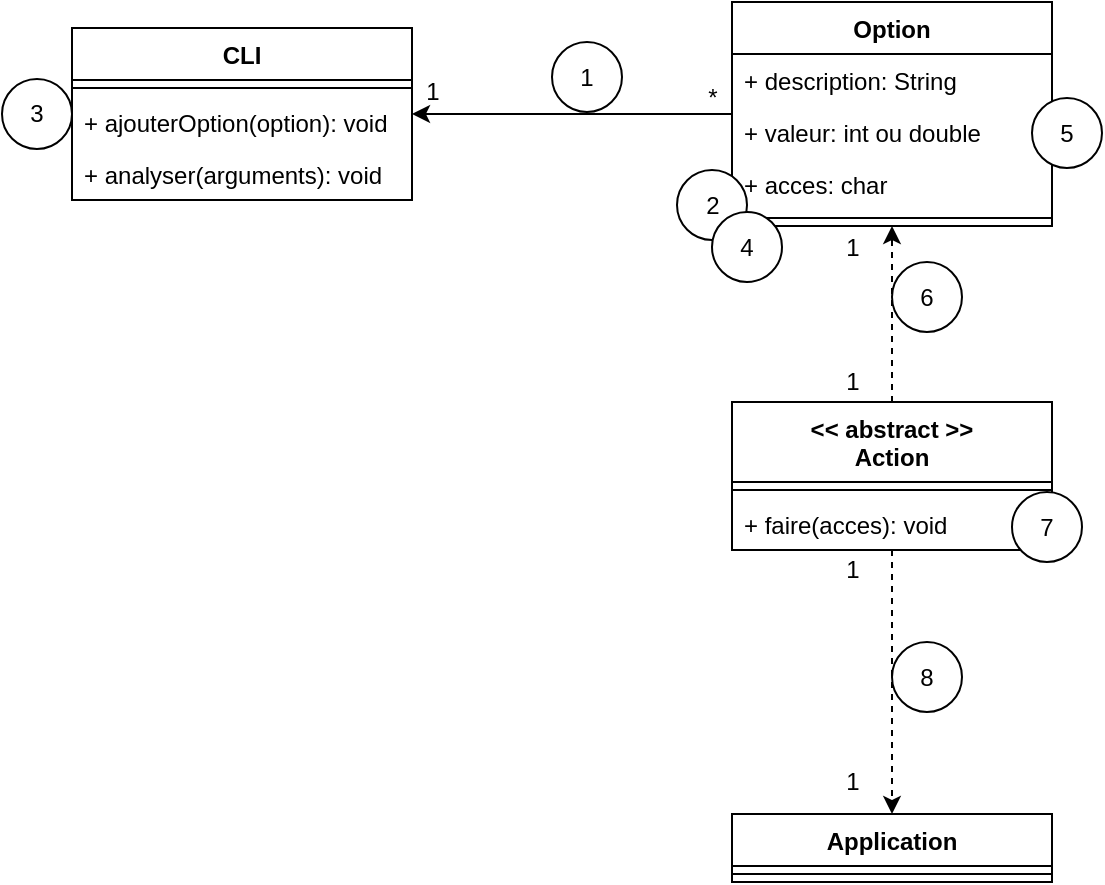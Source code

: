 <mxfile version="14.9.6" type="device" pages="2"><diagram id="Np0EWZh7Vt-EKKaQLGnX" name="VersionReutilisable"><mxGraphModel dx="981" dy="562" grid="1" gridSize="10" guides="1" tooltips="1" connect="1" arrows="1" fold="1" page="1" pageScale="1" pageWidth="827" pageHeight="1169" math="0" shadow="0"><root><mxCell id="7JOe8MP_MOEmSN_xN3bc-0"/><mxCell id="7JOe8MP_MOEmSN_xN3bc-1" parent="7JOe8MP_MOEmSN_xN3bc-0"/><mxCell id="7JOe8MP_MOEmSN_xN3bc-2" value="CLI" style="swimlane;fontStyle=1;align=center;verticalAlign=top;childLayout=stackLayout;horizontal=1;startSize=26;horizontalStack=0;resizeParent=1;resizeParentMax=0;resizeLast=0;collapsible=1;marginBottom=0;" parent="7JOe8MP_MOEmSN_xN3bc-1" vertex="1"><mxGeometry x="190" y="253" width="170" height="86" as="geometry"/></mxCell><mxCell id="7JOe8MP_MOEmSN_xN3bc-4" value="" style="line;strokeWidth=1;fillColor=none;align=left;verticalAlign=middle;spacingTop=-1;spacingLeft=3;spacingRight=3;rotatable=0;labelPosition=right;points=[];portConstraint=eastwest;" parent="7JOe8MP_MOEmSN_xN3bc-2" vertex="1"><mxGeometry y="26" width="170" height="8" as="geometry"/></mxCell><mxCell id="7JOe8MP_MOEmSN_xN3bc-5" value="+ ajouterOption(option): void" style="text;strokeColor=none;fillColor=none;align=left;verticalAlign=top;spacingLeft=4;spacingRight=4;overflow=hidden;rotatable=0;points=[[0,0.5],[1,0.5]];portConstraint=eastwest;" parent="7JOe8MP_MOEmSN_xN3bc-2" vertex="1"><mxGeometry y="34" width="170" height="26" as="geometry"/></mxCell><mxCell id="7JOe8MP_MOEmSN_xN3bc-59" value="+ analyser(arguments): void" style="text;strokeColor=none;fillColor=none;align=left;verticalAlign=top;spacingLeft=4;spacingRight=4;overflow=hidden;rotatable=0;points=[[0,0.5],[1,0.5]];portConstraint=eastwest;" parent="7JOe8MP_MOEmSN_xN3bc-2" vertex="1"><mxGeometry y="60" width="170" height="26" as="geometry"/></mxCell><mxCell id="7JOe8MP_MOEmSN_xN3bc-24" value="" style="edgeStyle=orthogonalEdgeStyle;rounded=0;orthogonalLoop=1;jettySize=auto;html=1;" parent="7JOe8MP_MOEmSN_xN3bc-1" source="7JOe8MP_MOEmSN_xN3bc-6" target="7JOe8MP_MOEmSN_xN3bc-2" edge="1"><mxGeometry relative="1" as="geometry"/></mxCell><mxCell id="7JOe8MP_MOEmSN_xN3bc-6" value="Option" style="swimlane;fontStyle=1;align=center;verticalAlign=top;childLayout=stackLayout;horizontal=1;startSize=26;horizontalStack=0;resizeParent=1;resizeParentMax=0;resizeLast=0;collapsible=1;marginBottom=0;" parent="7JOe8MP_MOEmSN_xN3bc-1" vertex="1"><mxGeometry x="520" y="240" width="160" height="112" as="geometry"/></mxCell><mxCell id="7JOe8MP_MOEmSN_xN3bc-43" value="+ description: String" style="text;strokeColor=none;fillColor=none;align=left;verticalAlign=top;spacingLeft=4;spacingRight=4;overflow=hidden;rotatable=0;points=[[0,0.5],[1,0.5]];portConstraint=eastwest;" parent="7JOe8MP_MOEmSN_xN3bc-6" vertex="1"><mxGeometry y="26" width="160" height="26" as="geometry"/></mxCell><mxCell id="7JOe8MP_MOEmSN_xN3bc-26" value="+ valeur: int ou double" style="text;strokeColor=none;fillColor=none;align=left;verticalAlign=top;spacingLeft=4;spacingRight=4;overflow=hidden;rotatable=0;points=[[0,0.5],[1,0.5]];portConstraint=eastwest;" parent="7JOe8MP_MOEmSN_xN3bc-6" vertex="1"><mxGeometry y="52" width="160" height="26" as="geometry"/></mxCell><mxCell id="7JOe8MP_MOEmSN_xN3bc-11" value="+ acces: char" style="text;strokeColor=none;fillColor=none;align=left;verticalAlign=top;spacingLeft=4;spacingRight=4;overflow=hidden;rotatable=0;points=[[0,0.5],[1,0.5]];portConstraint=eastwest;" parent="7JOe8MP_MOEmSN_xN3bc-6" vertex="1"><mxGeometry y="78" width="160" height="26" as="geometry"/></mxCell><mxCell id="7JOe8MP_MOEmSN_xN3bc-8" value="" style="line;strokeWidth=1;fillColor=none;align=left;verticalAlign=middle;spacingTop=-1;spacingLeft=3;spacingRight=3;rotatable=0;labelPosition=right;points=[];portConstraint=eastwest;" parent="7JOe8MP_MOEmSN_xN3bc-6" vertex="1"><mxGeometry y="104" width="160" height="8" as="geometry"/></mxCell><mxCell id="7JOe8MP_MOEmSN_xN3bc-34" style="edgeStyle=orthogonalEdgeStyle;rounded=0;orthogonalLoop=1;jettySize=auto;html=1;entryX=0.5;entryY=0;entryDx=0;entryDy=0;dashed=1;" parent="7JOe8MP_MOEmSN_xN3bc-1" source="7JOe8MP_MOEmSN_xN3bc-18" target="7JOe8MP_MOEmSN_xN3bc-30" edge="1"><mxGeometry relative="1" as="geometry"/></mxCell><mxCell id="7JOe8MP_MOEmSN_xN3bc-35" style="edgeStyle=orthogonalEdgeStyle;rounded=0;orthogonalLoop=1;jettySize=auto;html=1;dashed=1;" parent="7JOe8MP_MOEmSN_xN3bc-1" source="7JOe8MP_MOEmSN_xN3bc-18" target="7JOe8MP_MOEmSN_xN3bc-6" edge="1"><mxGeometry relative="1" as="geometry"/></mxCell><mxCell id="7JOe8MP_MOEmSN_xN3bc-18" value="&lt;&lt; abstract &gt;&gt;&#10;Action" style="swimlane;fontStyle=1;align=center;verticalAlign=top;childLayout=stackLayout;horizontal=1;startSize=40;horizontalStack=0;resizeParent=1;resizeParentMax=0;resizeLast=0;collapsible=1;marginBottom=0;" parent="7JOe8MP_MOEmSN_xN3bc-1" vertex="1"><mxGeometry x="520" y="440" width="160" height="74" as="geometry"/></mxCell><mxCell id="7JOe8MP_MOEmSN_xN3bc-20" value="" style="line;strokeWidth=1;fillColor=none;align=left;verticalAlign=middle;spacingTop=-1;spacingLeft=3;spacingRight=3;rotatable=0;labelPosition=right;points=[];portConstraint=eastwest;" parent="7JOe8MP_MOEmSN_xN3bc-18" vertex="1"><mxGeometry y="40" width="160" height="8" as="geometry"/></mxCell><mxCell id="7JOe8MP_MOEmSN_xN3bc-21" value="+ faire(acces): void" style="text;strokeColor=none;fillColor=none;align=left;verticalAlign=top;spacingLeft=4;spacingRight=4;overflow=hidden;rotatable=0;points=[[0,0.5],[1,0.5]];portConstraint=eastwest;" parent="7JOe8MP_MOEmSN_xN3bc-18" vertex="1"><mxGeometry y="48" width="160" height="26" as="geometry"/></mxCell><mxCell id="7JOe8MP_MOEmSN_xN3bc-25" value="*" style="text;html=1;align=center;verticalAlign=middle;resizable=0;points=[];autosize=1;strokeColor=none;" parent="7JOe8MP_MOEmSN_xN3bc-1" vertex="1"><mxGeometry x="500" y="278" width="20" height="20" as="geometry"/></mxCell><mxCell id="7JOe8MP_MOEmSN_xN3bc-27" value="1" style="text;html=1;align=center;verticalAlign=middle;resizable=0;points=[];autosize=1;strokeColor=none;" parent="7JOe8MP_MOEmSN_xN3bc-1" vertex="1"><mxGeometry x="360" y="275" width="20" height="20" as="geometry"/></mxCell><mxCell id="7JOe8MP_MOEmSN_xN3bc-30" value="Application" style="swimlane;fontStyle=1;align=center;verticalAlign=top;childLayout=stackLayout;horizontal=1;startSize=26;horizontalStack=0;resizeParent=1;resizeParentMax=0;resizeLast=0;collapsible=1;marginBottom=0;" parent="7JOe8MP_MOEmSN_xN3bc-1" vertex="1"><mxGeometry x="520" y="646" width="160" height="34" as="geometry"/></mxCell><mxCell id="7JOe8MP_MOEmSN_xN3bc-32" value="" style="line;strokeWidth=1;fillColor=none;align=left;verticalAlign=middle;spacingTop=-1;spacingLeft=3;spacingRight=3;rotatable=0;labelPosition=right;points=[];portConstraint=eastwest;" parent="7JOe8MP_MOEmSN_xN3bc-30" vertex="1"><mxGeometry y="26" width="160" height="8" as="geometry"/></mxCell><mxCell id="7JOe8MP_MOEmSN_xN3bc-48" value="1" style="text;html=1;align=center;verticalAlign=middle;resizable=0;points=[];autosize=1;strokeColor=none;" parent="7JOe8MP_MOEmSN_xN3bc-1" vertex="1"><mxGeometry x="570" y="420" width="20" height="20" as="geometry"/></mxCell><mxCell id="7JOe8MP_MOEmSN_xN3bc-49" value="1" style="text;html=1;align=center;verticalAlign=middle;resizable=0;points=[];autosize=1;strokeColor=none;" parent="7JOe8MP_MOEmSN_xN3bc-1" vertex="1"><mxGeometry x="570" y="352.5" width="20" height="20" as="geometry"/></mxCell><mxCell id="7JOe8MP_MOEmSN_xN3bc-50" value="1" style="text;html=1;align=center;verticalAlign=middle;resizable=0;points=[];autosize=1;strokeColor=none;" parent="7JOe8MP_MOEmSN_xN3bc-1" vertex="1"><mxGeometry x="570" y="514" width="20" height="20" as="geometry"/></mxCell><mxCell id="7JOe8MP_MOEmSN_xN3bc-51" value="1" style="text;html=1;align=center;verticalAlign=middle;resizable=0;points=[];autosize=1;strokeColor=none;" parent="7JOe8MP_MOEmSN_xN3bc-1" vertex="1"><mxGeometry x="570" y="620" width="20" height="20" as="geometry"/></mxCell><mxCell id="7JOe8MP_MOEmSN_xN3bc-54" value="1" style="ellipse;whiteSpace=wrap;html=1;aspect=fixed;" parent="7JOe8MP_MOEmSN_xN3bc-1" vertex="1"><mxGeometry x="430" y="260" width="35" height="35" as="geometry"/></mxCell><mxCell id="7JOe8MP_MOEmSN_xN3bc-55" value="2" style="ellipse;whiteSpace=wrap;html=1;aspect=fixed;" parent="7JOe8MP_MOEmSN_xN3bc-1" vertex="1"><mxGeometry x="492.5" y="324" width="35" height="35" as="geometry"/></mxCell><mxCell id="7JOe8MP_MOEmSN_xN3bc-56" value="6" style="ellipse;whiteSpace=wrap;html=1;aspect=fixed;" parent="7JOe8MP_MOEmSN_xN3bc-1" vertex="1"><mxGeometry x="600" y="370" width="35" height="35" as="geometry"/></mxCell><mxCell id="7JOe8MP_MOEmSN_xN3bc-57" value="8" style="ellipse;whiteSpace=wrap;html=1;aspect=fixed;" parent="7JOe8MP_MOEmSN_xN3bc-1" vertex="1"><mxGeometry x="600" y="560" width="35" height="35" as="geometry"/></mxCell><mxCell id="7JOe8MP_MOEmSN_xN3bc-58" value="7" style="ellipse;whiteSpace=wrap;html=1;aspect=fixed;" parent="7JOe8MP_MOEmSN_xN3bc-1" vertex="1"><mxGeometry x="660" y="485" width="35" height="35" as="geometry"/></mxCell><mxCell id="7JOe8MP_MOEmSN_xN3bc-61" value="3" style="ellipse;whiteSpace=wrap;html=1;aspect=fixed;" parent="7JOe8MP_MOEmSN_xN3bc-1" vertex="1"><mxGeometry x="155" y="278.5" width="35" height="35" as="geometry"/></mxCell><mxCell id="7JOe8MP_MOEmSN_xN3bc-62" value="4" style="ellipse;whiteSpace=wrap;html=1;aspect=fixed;" parent="7JOe8MP_MOEmSN_xN3bc-1" vertex="1"><mxGeometry x="510" y="345" width="35" height="35" as="geometry"/></mxCell><mxCell id="7JOe8MP_MOEmSN_xN3bc-63" value="5" style="ellipse;whiteSpace=wrap;html=1;aspect=fixed;" parent="7JOe8MP_MOEmSN_xN3bc-1" vertex="1"><mxGeometry x="670" y="288" width="35" height="35" as="geometry"/></mxCell></root></mxGraphModel></diagram><diagram id="Xd_Kd1bQb-dLGdy-MEyE" name="BaseDepart"><mxGraphModel dx="767" dy="815" grid="1" gridSize="10" guides="1" tooltips="1" connect="1" arrows="1" fold="1" page="1" pageScale="1" pageWidth="827" pageHeight="1169" math="0" shadow="0"><root><mxCell id="0"/><mxCell id="1" parent="0"/><mxCell id="POvYGlrkddphSYWc4Hco-13" value="Configuration" style="swimlane;fontStyle=1;align=center;verticalAlign=top;childLayout=stackLayout;horizontal=1;startSize=26;horizontalStack=0;resizeParent=1;resizeParentMax=0;resizeLast=0;collapsible=1;marginBottom=0;" parent="1" vertex="1"><mxGeometry x="590" y="250" width="160" height="164" as="geometry"/></mxCell><mxCell id="POvYGlrkddphSYWc4Hco-14" value="+alpha: double" style="text;strokeColor=none;fillColor=none;align=left;verticalAlign=top;spacingLeft=4;spacingRight=4;overflow=hidden;rotatable=0;points=[[0,0.5],[1,0.5]];portConstraint=eastwest;" parent="POvYGlrkddphSYWc4Hco-13" vertex="1"><mxGeometry y="26" width="160" height="26" as="geometry"/></mxCell><mxCell id="POvYGlrkddphSYWc4Hco-27" value="+epsilon: double" style="text;strokeColor=none;fillColor=none;align=left;verticalAlign=top;spacingLeft=4;spacingRight=4;overflow=hidden;rotatable=0;points=[[0,0.5],[1,0.5]];portConstraint=eastwest;" parent="POvYGlrkddphSYWc4Hco-13" vertex="1"><mxGeometry y="52" width="160" height="26" as="geometry"/></mxCell><mxCell id="POvYGlrkddphSYWc4Hco-28" value="+indice : int" style="text;strokeColor=none;fillColor=none;align=left;verticalAlign=top;spacingLeft=4;spacingRight=4;overflow=hidden;rotatable=0;points=[[0,0.5],[1,0.5]];portConstraint=eastwest;" parent="POvYGlrkddphSYWc4Hco-13" vertex="1"><mxGeometry y="78" width="160" height="26" as="geometry"/></mxCell><mxCell id="POvYGlrkddphSYWc4Hco-26" value="+mode: Mode" style="text;strokeColor=none;fillColor=none;align=left;verticalAlign=top;spacingLeft=4;spacingRight=4;overflow=hidden;rotatable=0;points=[[0,0.5],[1,0.5]];portConstraint=eastwest;" parent="POvYGlrkddphSYWc4Hco-13" vertex="1"><mxGeometry y="104" width="160" height="26" as="geometry"/></mxCell><mxCell id="POvYGlrkddphSYWc4Hco-15" value="" style="line;strokeWidth=1;fillColor=none;align=left;verticalAlign=middle;spacingTop=-1;spacingLeft=3;spacingRight=3;rotatable=0;labelPosition=right;points=[];portConstraint=eastwest;" parent="POvYGlrkddphSYWc4Hco-13" vertex="1"><mxGeometry y="130" width="160" height="8" as="geometry"/></mxCell><mxCell id="POvYGlrkddphSYWc4Hco-16" value="+toString(): String" style="text;strokeColor=none;fillColor=none;align=left;verticalAlign=top;spacingLeft=4;spacingRight=4;overflow=hidden;rotatable=0;points=[[0,0.5],[1,0.5]];portConstraint=eastwest;" parent="POvYGlrkddphSYWc4Hco-13" vertex="1"><mxGeometry y="138" width="160" height="26" as="geometry"/></mxCell><mxCell id="POvYGlrkddphSYWc4Hco-17" value="CLIClassique" style="swimlane;fontStyle=1;align=center;verticalAlign=top;childLayout=stackLayout;horizontal=1;startSize=26;horizontalStack=0;resizeParent=1;resizeParentMax=0;resizeLast=0;collapsible=1;marginBottom=0;" parent="1" vertex="1"><mxGeometry x="100" y="280" width="280" height="86" as="geometry"/></mxCell><mxCell id="POvYGlrkddphSYWc4Hco-19" value="" style="line;strokeWidth=1;fillColor=none;align=left;verticalAlign=middle;spacingTop=-1;spacingLeft=3;spacingRight=3;rotatable=0;labelPosition=right;points=[];portConstraint=eastwest;" parent="POvYGlrkddphSYWc4Hco-17" vertex="1"><mxGeometry y="26" width="280" height="8" as="geometry"/></mxCell><mxCell id="POvYGlrkddphSYWc4Hco-33" value="+configuration(String...args): Configuration" style="text;strokeColor=none;fillColor=none;align=left;verticalAlign=top;spacingLeft=4;spacingRight=4;overflow=hidden;rotatable=0;points=[[0,0.5],[1,0.5]];portConstraint=eastwest;" parent="POvYGlrkddphSYWc4Hco-17" vertex="1"><mxGeometry y="34" width="280" height="26" as="geometry"/></mxCell><mxCell id="POvYGlrkddphSYWc4Hco-20" value="+main(String[]args): void" style="text;strokeColor=none;fillColor=none;align=left;verticalAlign=top;spacingLeft=4;spacingRight=4;overflow=hidden;rotatable=0;points=[[0,0.5],[1,0.5]];portConstraint=eastwest;" parent="POvYGlrkddphSYWc4Hco-17" vertex="1"><mxGeometry y="60" width="280" height="26" as="geometry"/></mxCell><mxCell id="POvYGlrkddphSYWc4Hco-21" value="&lt;&lt;Enum&gt;&gt;&#10;Mode" style="swimlane;fontStyle=1;align=center;verticalAlign=top;childLayout=stackLayout;horizontal=1;startSize=26;horizontalStack=0;resizeParent=1;resizeParentMax=0;resizeLast=0;collapsible=1;marginBottom=0;" parent="1" vertex="1"><mxGeometry x="310" y="590" width="230" height="86" as="geometry"/></mxCell><mxCell id="POvYGlrkddphSYWc4Hco-22" value="PLEINE" style="text;strokeColor=none;fillColor=none;align=left;verticalAlign=top;spacingLeft=4;spacingRight=4;overflow=hidden;rotatable=0;points=[[0,0.5],[1,0.5]];portConstraint=eastwest;" parent="POvYGlrkddphSYWc4Hco-21" vertex="1"><mxGeometry y="26" width="230" height="26" as="geometry"/></mxCell><mxCell id="POvYGlrkddphSYWc4Hco-25" value="CREUSE" style="text;strokeColor=none;fillColor=none;align=left;verticalAlign=top;spacingLeft=4;spacingRight=4;overflow=hidden;rotatable=0;points=[[0,0.5],[1,0.5]];portConstraint=eastwest;" parent="POvYGlrkddphSYWc4Hco-21" vertex="1"><mxGeometry y="52" width="230" height="26" as="geometry"/></mxCell><mxCell id="POvYGlrkddphSYWc4Hco-23" value="" style="line;strokeWidth=1;fillColor=none;align=left;verticalAlign=middle;spacingTop=-1;spacingLeft=3;spacingRight=3;rotatable=0;labelPosition=right;points=[];portConstraint=eastwest;" parent="POvYGlrkddphSYWc4Hco-21" vertex="1"><mxGeometry y="78" width="230" height="8" as="geometry"/></mxCell><mxCell id="POvYGlrkddphSYWc4Hco-34" value="listing 3" style="ellipse;whiteSpace=wrap;html=1;aspect=fixed;" parent="1" vertex="1"><mxGeometry x="50" y="220" width="80" height="80" as="geometry"/></mxCell><mxCell id="POvYGlrkddphSYWc4Hco-35" value="listing 1" style="ellipse;whiteSpace=wrap;html=1;aspect=fixed;" parent="1" vertex="1"><mxGeometry x="540" y="200" width="80" height="80" as="geometry"/></mxCell><mxCell id="POvYGlrkddphSYWc4Hco-36" value="listing 2" style="ellipse;whiteSpace=wrap;html=1;aspect=fixed;" parent="1" vertex="1"><mxGeometry x="270" y="530" width="80" height="80" as="geometry"/></mxCell><mxCell id="POvYGlrkddphSYWc4Hco-38" value="configuration()" style="rounded=0;orthogonalLoop=1;jettySize=auto;html=1;" parent="1" source="POvYGlrkddphSYWc4Hco-33" target="POvYGlrkddphSYWc4Hco-13" edge="1"><mxGeometry relative="1" as="geometry"/></mxCell><mxCell id="POvYGlrkddphSYWc4Hco-39" value="1" style="text;html=1;align=center;verticalAlign=middle;resizable=0;points=[];autosize=1;strokeColor=none;" parent="1" vertex="1"><mxGeometry x="380" y="310" width="20" height="20" as="geometry"/></mxCell><mxCell id="POvYGlrkddphSYWc4Hco-40" value="1" style="text;html=1;align=center;verticalAlign=middle;resizable=0;points=[];autosize=1;strokeColor=none;" parent="1" vertex="1"><mxGeometry x="570" y="310" width="20" height="20" as="geometry"/></mxCell></root></mxGraphModel></diagram></mxfile>